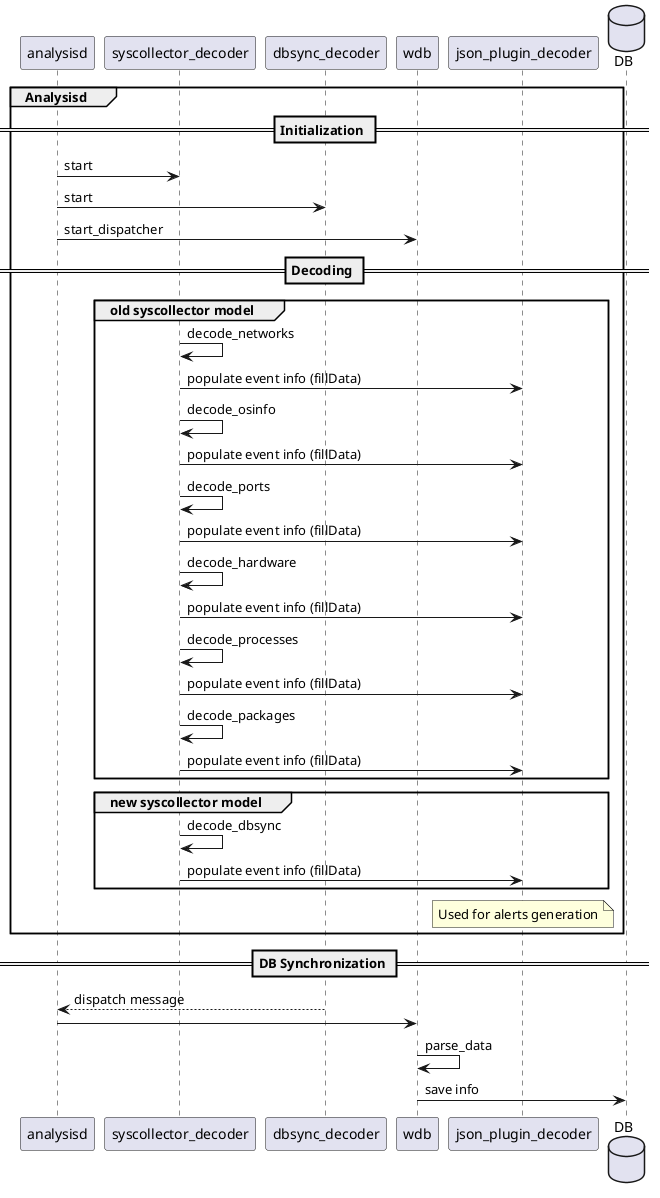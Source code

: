 ' Copyright (C) 2015-2021, Wazuh Inc.
' Created by Wazuh, Inc. <info@wazuh.com>.
' This program is free software; you can redistribute it and/or modify it under the terms of GPLv2

@startuml syscollector-manager-side
group Analysisd

== Initialization ==
analysisd -> syscollector_decoder : start
analysisd -> dbsync_decoder : start
analysisd -> wdb : start_dispatcher

== Decoding ==

group old syscollector model
syscollector_decoder -> syscollector_decoder : decode_networks
syscollector_decoder -> json_plugin_decoder : populate event info (fillData)

syscollector_decoder -> syscollector_decoder : decode_osinfo
syscollector_decoder -> json_plugin_decoder : populate event info (fillData)

syscollector_decoder -> syscollector_decoder : decode_ports
syscollector_decoder -> json_plugin_decoder : populate event info (fillData)

syscollector_decoder -> syscollector_decoder : decode_hardware
syscollector_decoder -> json_plugin_decoder : populate event info (fillData)

syscollector_decoder -> syscollector_decoder : decode_processes
syscollector_decoder -> json_plugin_decoder : populate event info (fillData)

syscollector_decoder -> syscollector_decoder : decode_packages
syscollector_decoder -> json_plugin_decoder : populate event info (fillData)
end

group new syscollector model
syscollector_decoder -> syscollector_decoder : decode_dbsync
syscollector_decoder -> json_plugin_decoder : populate event info (fillData)
end

/ note over json_plugin_decoder: Used for alerts generation


end
== DB Synchronization ==

dbsync_decoder --> analysisd : dispatch message
analysisd -> wdb
database DB
wdb -> wdb : parse_data
wdb -> DB : save info

@enduml
